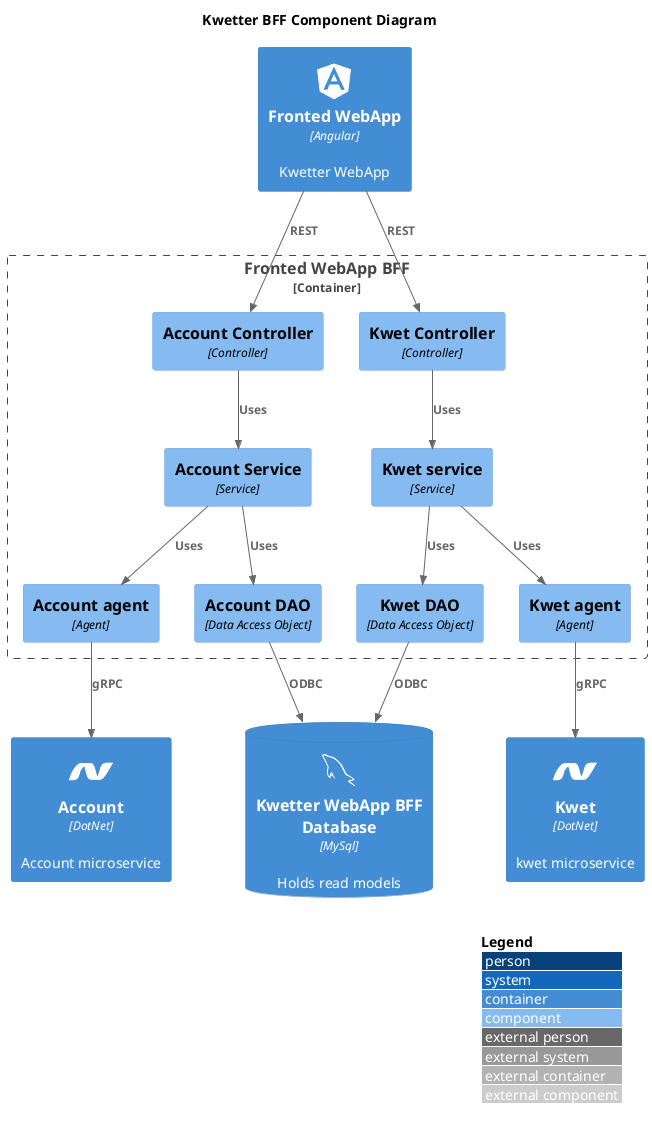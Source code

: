 @startuml Kwetter_C3
!include <C4/C4_Component>
!include <tupadr3/devicons/angular>
!include <tupadr3/devicons/dotnet>
!include <tupadr3/devicons/mysql>

LAYOUT_WITH_LEGEND()

title Kwetter BFF Component Diagram

Container(frontendweb, Fronted WebApp, Angular, Kwetter WebApp, angular)

ContainerDb(frontendwebbffdb, Kwetter WebApp BFF Database, MySql, Holds read models, mysql)

Container(account, Account, DotNet, Account microservice, dotnet)
Container(kwet, Kwet, DotNet, kwet microservice, dotnet)

Container_Boundary(api, "Fronted WebApp BFF") {
    'Components account 
    Component(accountcontroller, "Account Controller", "Controller", "")
    Component(accountservice, "Account Service", "Service", "")
    Component(accountdao, "Account DAO", "Data Access Object")
    Component(accountagent, "Account agent", "Agent", "")
    
    'Components Kwet 
    Component(kwetcontroller, "Kwet Controller", "Controller", "")
    Component(kwetservice, "Kwet service", "Service", "")
    Component(kwetdao, "Kwet DAO", "Data Access Object")
    Component(kwetagent, "Kwet agent", "Agent", "")

    'Relations account
    Rel(accountcontroller, accountservice, "Uses")
    Rel(accountservice, "accountagent", "Uses")
    Rel(accountservice, accountdao, "Uses")
    
    'Relations kwet
    Rel(kwetcontroller, "kwetservice", "Uses")
    Rel(kwetservice, "kwetagent", "Uses")
    Rel(kwetservice, kwetdao, "Uses")
}

'Relations controllers
Rel(frontendweb, accountcontroller, "REST") 
Rel(frontendweb, kwetcontroller, "REST")

'Relations DAO
Rel(accountdao, frontendwebbffdb, "ODBC")
Rel(kwetdao, frontendwebbffdb, "ODBC")

'Relations agents
Rel("accountagent", account, "gRPC")
Rel("kwetagent", kwet, "gRPC")


@enduml
